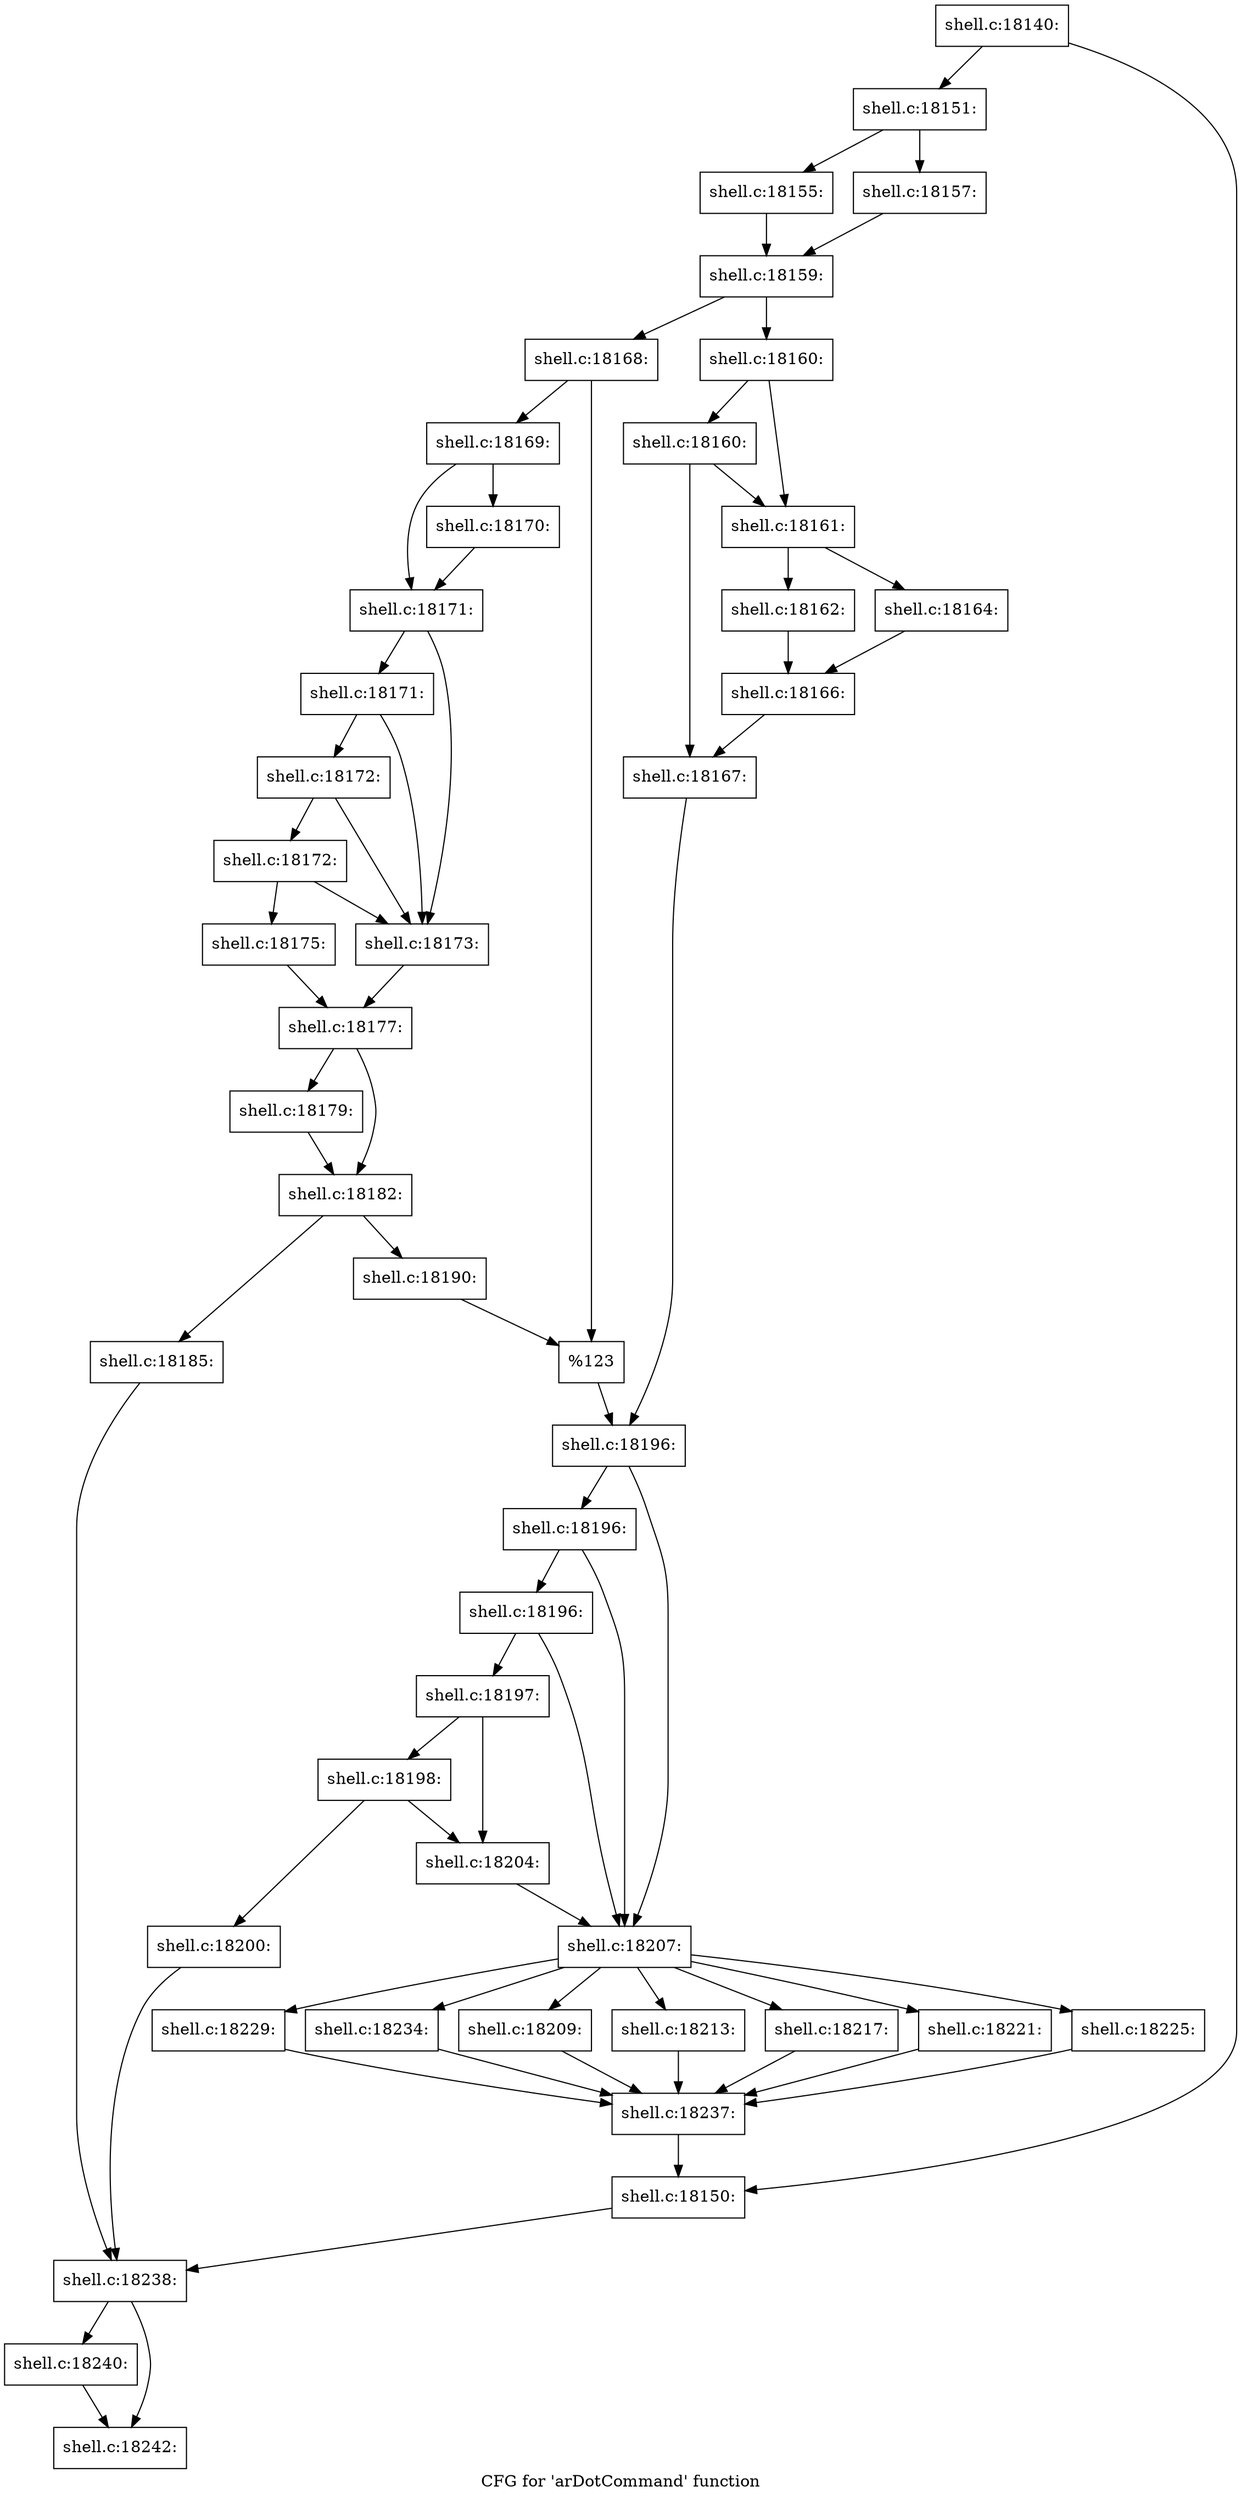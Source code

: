 digraph "CFG for 'arDotCommand' function" {
	label="CFG for 'arDotCommand' function";

	Node0x560277439ff0 [shape=record,label="{shell.c:18140:}"];
	Node0x560277439ff0 -> Node0x5602765d38d0;
	Node0x560277439ff0 -> Node0x56027743e2e0;
	Node0x5602765d38d0 [shape=record,label="{shell.c:18151:}"];
	Node0x5602765d38d0 -> Node0x56027743f0d0;
	Node0x5602765d38d0 -> Node0x56027743f170;
	Node0x56027743f0d0 [shape=record,label="{shell.c:18155:}"];
	Node0x56027743f0d0 -> Node0x56027743f120;
	Node0x56027743f170 [shape=record,label="{shell.c:18157:}"];
	Node0x56027743f170 -> Node0x56027743f120;
	Node0x56027743f120 [shape=record,label="{shell.c:18159:}"];
	Node0x56027743f120 -> Node0x56027743fc40;
	Node0x56027743f120 -> Node0x56027743fce0;
	Node0x56027743fc40 [shape=record,label="{shell.c:18160:}"];
	Node0x56027743fc40 -> Node0x5602774400f0;
	Node0x56027743fc40 -> Node0x560277440190;
	Node0x560277440190 [shape=record,label="{shell.c:18160:}"];
	Node0x560277440190 -> Node0x5602774400f0;
	Node0x560277440190 -> Node0x560277440140;
	Node0x5602774400f0 [shape=record,label="{shell.c:18161:}"];
	Node0x5602774400f0 -> Node0x560277440a60;
	Node0x5602774400f0 -> Node0x560277440b00;
	Node0x560277440a60 [shape=record,label="{shell.c:18162:}"];
	Node0x560277440a60 -> Node0x560277440ab0;
	Node0x560277440b00 [shape=record,label="{shell.c:18164:}"];
	Node0x560277440b00 -> Node0x560277440ab0;
	Node0x560277440ab0 [shape=record,label="{shell.c:18166:}"];
	Node0x560277440ab0 -> Node0x560277440140;
	Node0x560277440140 [shape=record,label="{shell.c:18167:}"];
	Node0x560277440140 -> Node0x56027743fc90;
	Node0x56027743fce0 [shape=record,label="{shell.c:18168:}"];
	Node0x56027743fce0 -> Node0x560277441e50;
	Node0x56027743fce0 -> Node0x560277441ea0;
	Node0x560277441e50 [shape=record,label="{shell.c:18169:}"];
	Node0x560277441e50 -> Node0x5602774425c0;
	Node0x560277441e50 -> Node0x560277442610;
	Node0x5602774425c0 [shape=record,label="{shell.c:18170:}"];
	Node0x5602774425c0 -> Node0x560277442610;
	Node0x560277442610 [shape=record,label="{shell.c:18171:}"];
	Node0x560277442610 -> Node0x560277442b90;
	Node0x560277442610 -> Node0x560277442d80;
	Node0x560277442d80 [shape=record,label="{shell.c:18171:}"];
	Node0x560277442d80 -> Node0x560277442b90;
	Node0x560277442d80 -> Node0x560277442d00;
	Node0x560277442d00 [shape=record,label="{shell.c:18172:}"];
	Node0x560277442d00 -> Node0x560277442b90;
	Node0x560277442d00 -> Node0x560277442c80;
	Node0x560277442c80 [shape=record,label="{shell.c:18172:}"];
	Node0x560277442c80 -> Node0x560277442b90;
	Node0x560277442c80 -> Node0x560277442c30;
	Node0x560277442b90 [shape=record,label="{shell.c:18173:}"];
	Node0x560277442b90 -> Node0x560277442be0;
	Node0x560277442c30 [shape=record,label="{shell.c:18175:}"];
	Node0x560277442c30 -> Node0x560277442be0;
	Node0x560277442be0 [shape=record,label="{shell.c:18177:}"];
	Node0x560277442be0 -> Node0x560277444480;
	Node0x560277442be0 -> Node0x5602774444d0;
	Node0x560277444480 [shape=record,label="{shell.c:18179:}"];
	Node0x560277444480 -> Node0x5602774444d0;
	Node0x5602774444d0 [shape=record,label="{shell.c:18182:}"];
	Node0x5602774444d0 -> Node0x560277445e00;
	Node0x5602774444d0 -> Node0x560277445e50;
	Node0x560277445e00 [shape=record,label="{shell.c:18185:}"];
	Node0x560277445e00 -> Node0x560277447130;
	Node0x560277445e50 [shape=record,label="{shell.c:18190:}"];
	Node0x560277445e50 -> Node0x560277441ea0;
	Node0x560277441ea0 [shape=record,label="{%123}"];
	Node0x560277441ea0 -> Node0x56027743fc90;
	Node0x56027743fc90 [shape=record,label="{shell.c:18196:}"];
	Node0x56027743fc90 -> Node0x560277448240;
	Node0x56027743fc90 -> Node0x560277448170;
	Node0x560277448240 [shape=record,label="{shell.c:18196:}"];
	Node0x560277448240 -> Node0x5602774481c0;
	Node0x560277448240 -> Node0x560277448170;
	Node0x5602774481c0 [shape=record,label="{shell.c:18196:}"];
	Node0x5602774481c0 -> Node0x560277447d60;
	Node0x5602774481c0 -> Node0x560277448170;
	Node0x560277447d60 [shape=record,label="{shell.c:18197:}"];
	Node0x560277447d60 -> Node0x560277448f50;
	Node0x560277447d60 -> Node0x560277448f00;
	Node0x560277448f50 [shape=record,label="{shell.c:18198:}"];
	Node0x560277448f50 -> Node0x560277448eb0;
	Node0x560277448f50 -> Node0x560277448f00;
	Node0x560277448eb0 [shape=record,label="{shell.c:18200:}"];
	Node0x560277448eb0 -> Node0x560277447130;
	Node0x560277448f00 [shape=record,label="{shell.c:18204:}"];
	Node0x560277448f00 -> Node0x560277448170;
	Node0x560277448170 [shape=record,label="{shell.c:18207:}"];
	Node0x560277448170 -> Node0x56027744aab0;
	Node0x560277448170 -> Node0x56027744ae90;
	Node0x560277448170 -> Node0x5602765f3950;
	Node0x560277448170 -> Node0x5602765d1e40;
	Node0x560277448170 -> Node0x5602765d1da0;
	Node0x560277448170 -> Node0x5602765d1910;
	Node0x560277448170 -> Node0x56027744b6b0;
	Node0x56027744ae90 [shape=record,label="{shell.c:18209:}"];
	Node0x56027744ae90 -> Node0x56027744a860;
	Node0x5602765f3950 [shape=record,label="{shell.c:18213:}"];
	Node0x5602765f3950 -> Node0x56027744a860;
	Node0x5602765d1e40 [shape=record,label="{shell.c:18217:}"];
	Node0x5602765d1e40 -> Node0x56027744a860;
	Node0x5602765d1da0 [shape=record,label="{shell.c:18221:}"];
	Node0x5602765d1da0 -> Node0x56027744a860;
	Node0x5602765d1910 [shape=record,label="{shell.c:18225:}"];
	Node0x5602765d1910 -> Node0x56027744a860;
	Node0x56027744b6b0 [shape=record,label="{shell.c:18229:}"];
	Node0x56027744b6b0 -> Node0x56027744a860;
	Node0x56027744aab0 [shape=record,label="{shell.c:18234:}"];
	Node0x56027744aab0 -> Node0x56027744a860;
	Node0x56027744a860 [shape=record,label="{shell.c:18237:}"];
	Node0x56027744a860 -> Node0x56027743e2e0;
	Node0x56027743e2e0 [shape=record,label="{shell.c:18150:}"];
	Node0x56027743e2e0 -> Node0x560277447130;
	Node0x560277447130 [shape=record,label="{shell.c:18238:}"];
	Node0x560277447130 -> Node0x5602765d1df0;
	Node0x560277447130 -> Node0x56027744be30;
	Node0x5602765d1df0 [shape=record,label="{shell.c:18240:}"];
	Node0x5602765d1df0 -> Node0x56027744be30;
	Node0x56027744be30 [shape=record,label="{shell.c:18242:}"];
}
